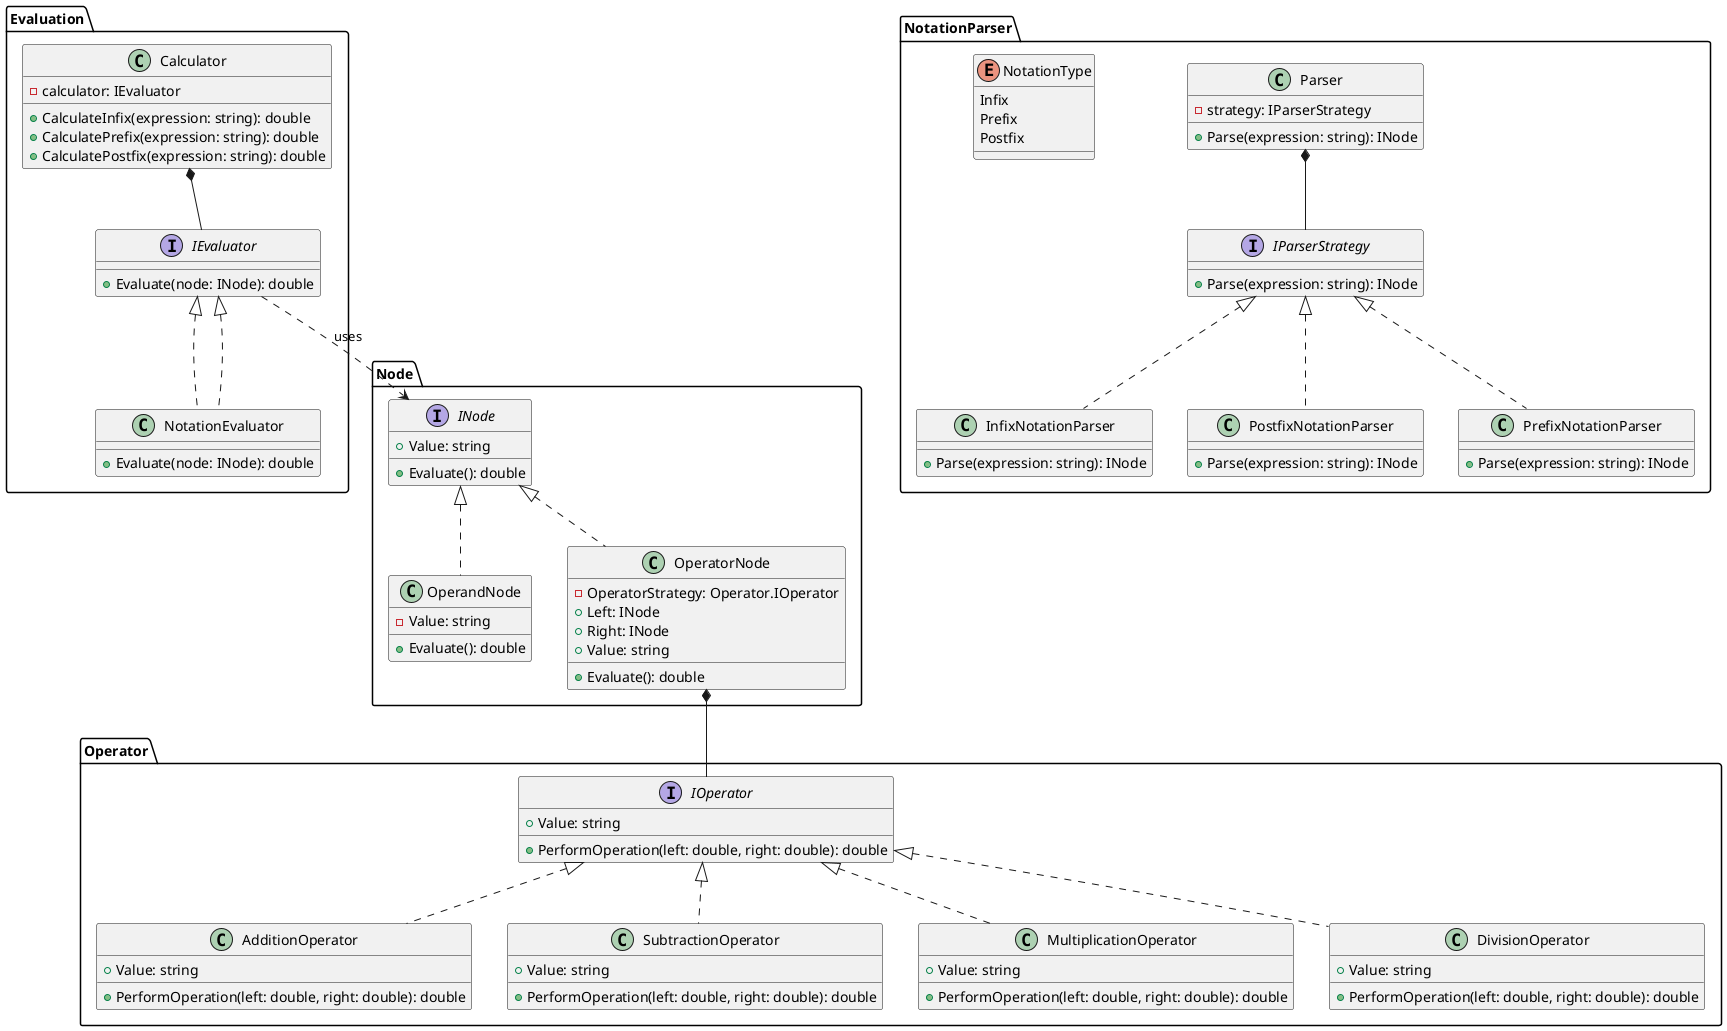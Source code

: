 @startuml

package Evaluation {
  interface IEvaluator {
    +Evaluate(node: INode): double
  }

  class Calculator {
    -calculator: IEvaluator
    +CalculateInfix(expression: string): double
    +CalculatePrefix(expression: string): double
    +CalculatePostfix(expression: string): double
  }

  class NotationEvaluator implements IEvaluator {
    +Evaluate(node: INode): double
  }
}

package Node {
  interface INode {
    +Value: string
    +Evaluate(): double
  }

  class OperandNode {
    -Value: string
    +Evaluate(): double
  }

  class OperatorNode {
    -OperatorStrategy: Operator.IOperator
    +Left: INode
    +Right: INode
    +Value: string
    +Evaluate(): double
  }
}

package Operator {
  interface IOperator {
    +Value: string
    +PerformOperation(left: double, right: double): double
  }

  class AdditionOperator {
    +Value: string
    +PerformOperation(left: double, right: double): double
  }

  class SubtractionOperator {
    +Value: string
    +PerformOperation(left: double, right: double): double
  }

  class MultiplicationOperator {
    +Value: string
    +PerformOperation(left: double, right: double): double
  }

  class DivisionOperator {
    +Value: string
    +PerformOperation(left: double, right: double): double
  }
}

package NotationParser {
  interface IParserStrategy {
    +Parse(expression: string): INode
  }

  class InfixNotationParser {
    +Parse(expression: string): INode
  }

  class PostfixNotationParser {
    +Parse(expression: string): INode
  }

  class PrefixNotationParser {
    +Parse(expression: string): INode
  }

  class Parser {
    -strategy: IParserStrategy
    +Parse(expression: string): INode
  }

  enum NotationType {
    Infix
    Prefix
    Postfix
  }
}

INode <|.. OperandNode
INode <|.. OperatorNode
IOperator <|.. AdditionOperator
IOperator <|.. SubtractionOperator
IOperator <|.. MultiplicationOperator
IOperator <|.. DivisionOperator
IEvaluator <|.. Evaluation.NotationEvaluator
IParserStrategy <|.. InfixNotationParser
IParserStrategy <|.. PostfixNotationParser
IParserStrategy <|.. PrefixNotationParser
OperatorNode *-- IOperator
Parser *-- IParserStrategy
Calculator *-- IEvaluator
IEvaluator ..> INode : uses

@enduml
